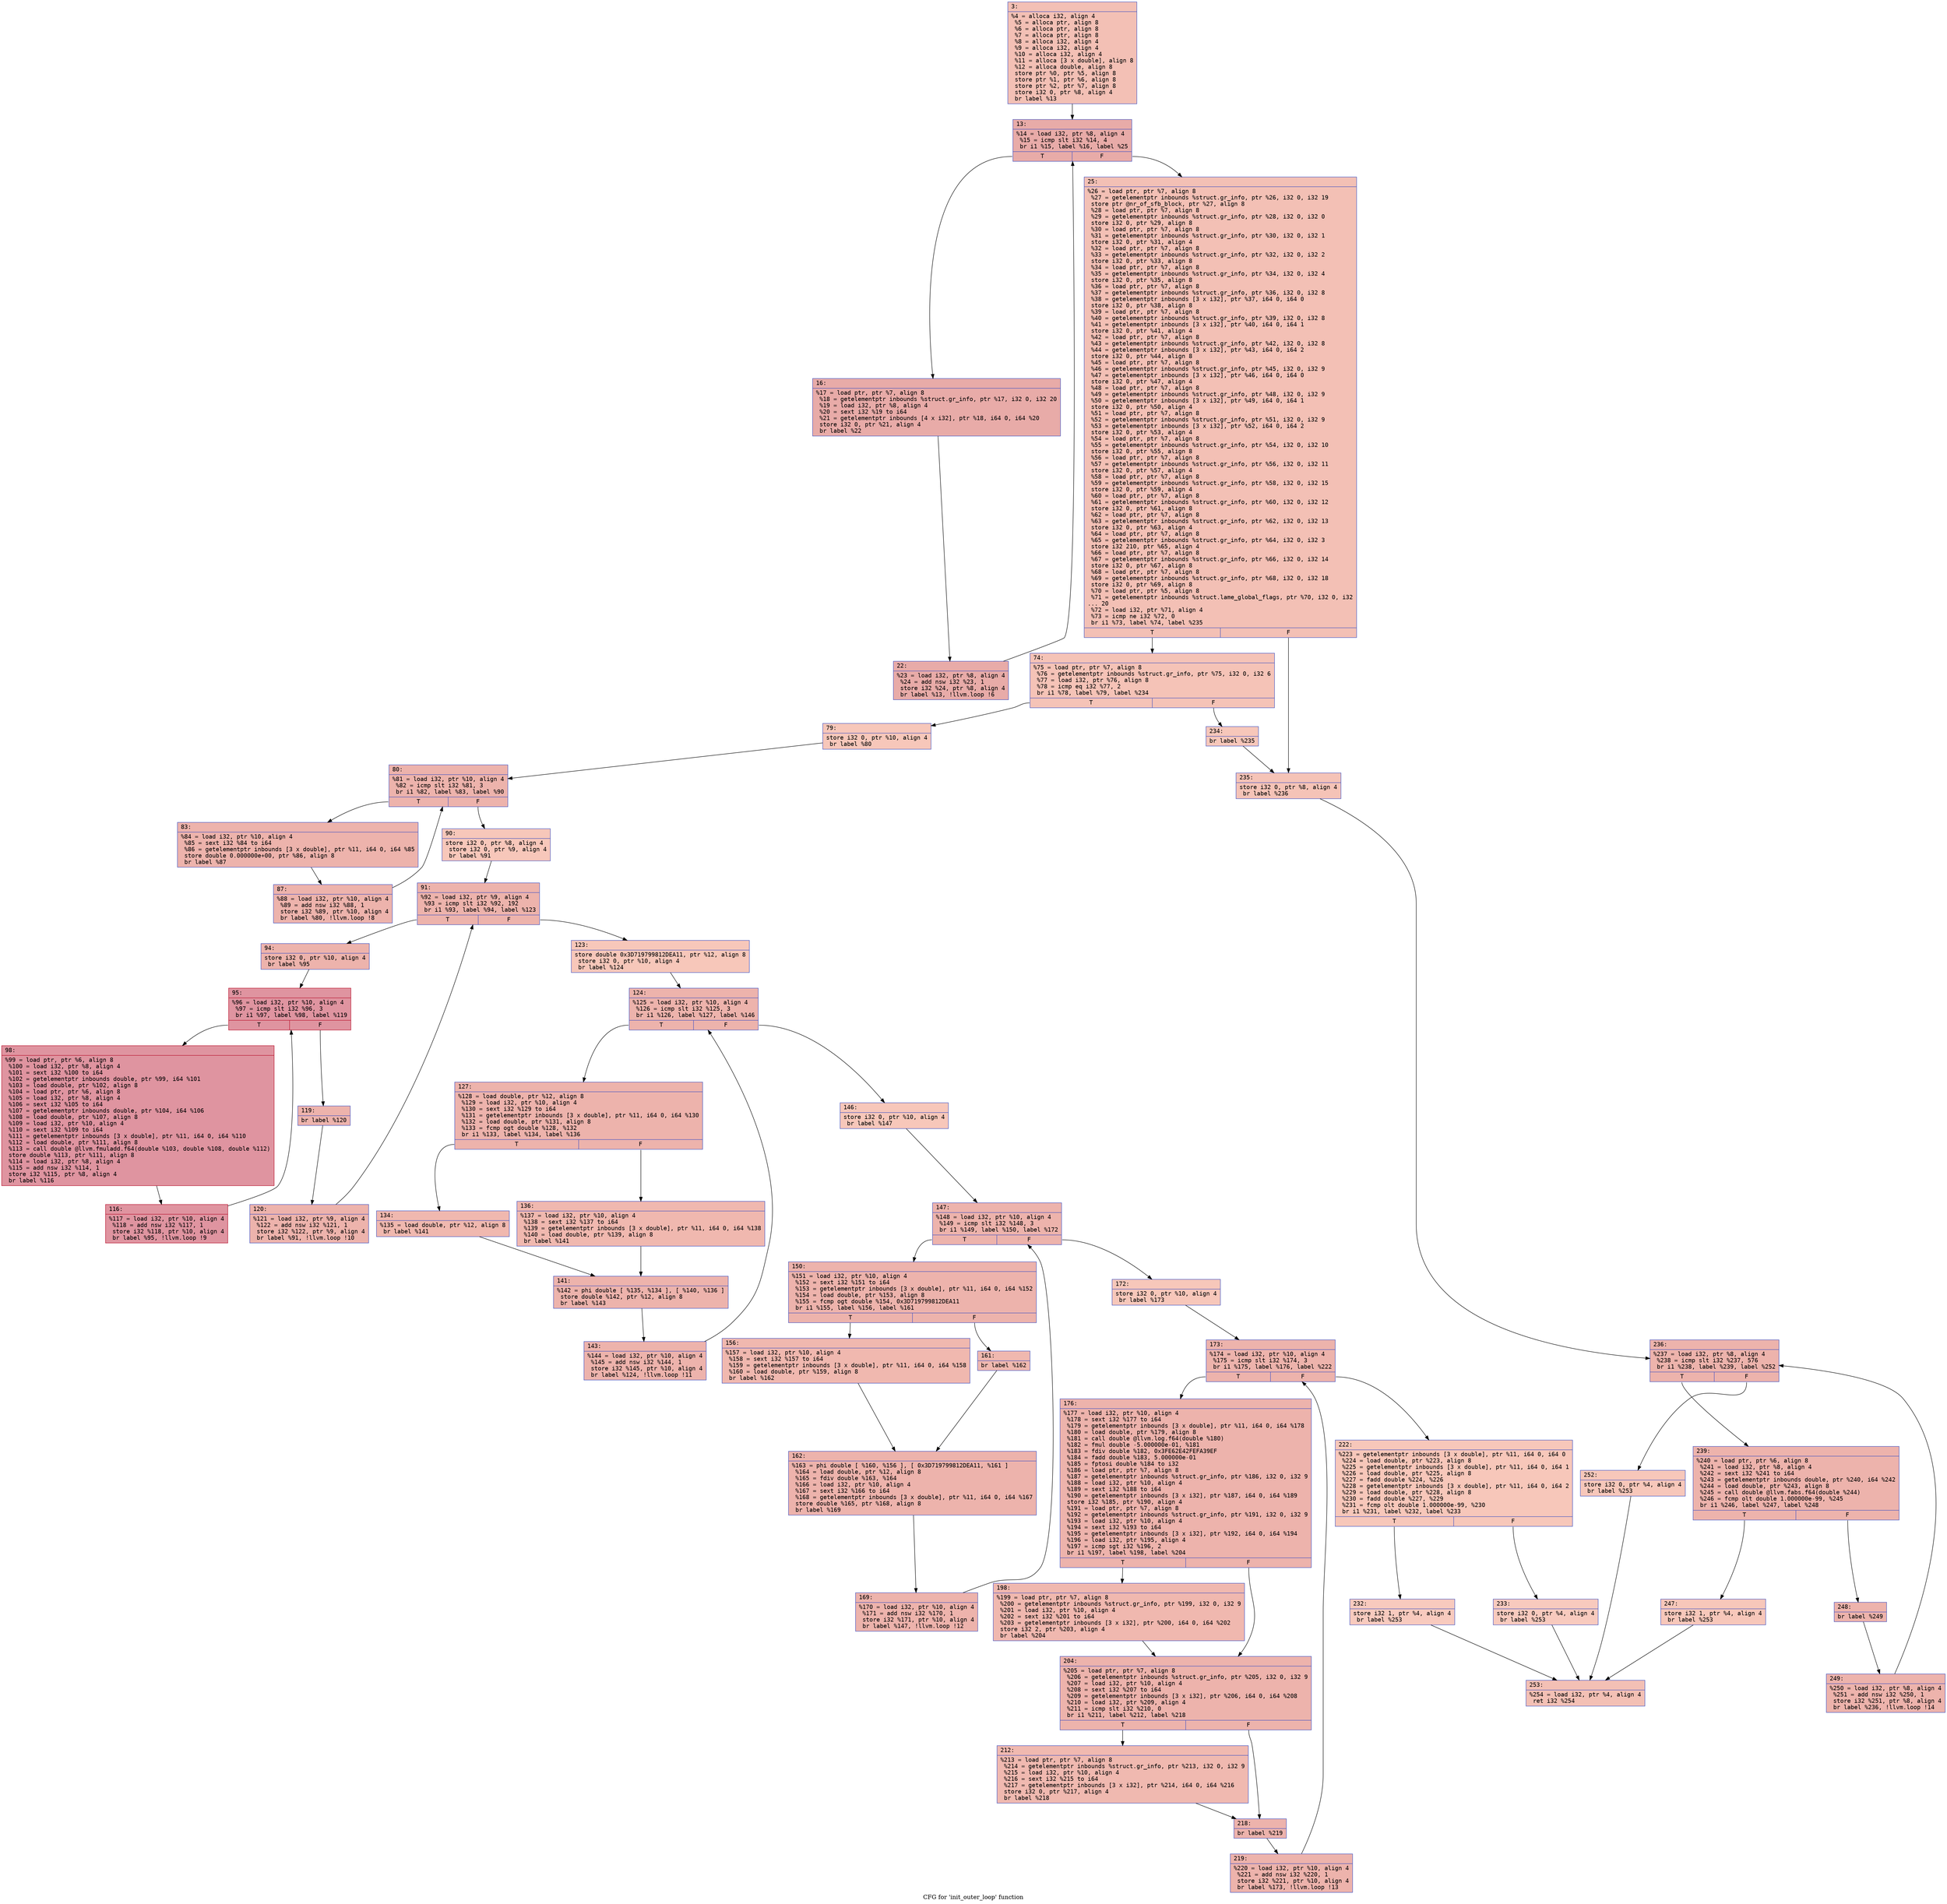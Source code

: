 digraph "CFG for 'init_outer_loop' function" {
	label="CFG for 'init_outer_loop' function";

	Node0x600000632940 [shape=record,color="#3d50c3ff", style=filled, fillcolor="#e5705870" fontname="Courier",label="{3:\l|  %4 = alloca i32, align 4\l  %5 = alloca ptr, align 8\l  %6 = alloca ptr, align 8\l  %7 = alloca ptr, align 8\l  %8 = alloca i32, align 4\l  %9 = alloca i32, align 4\l  %10 = alloca i32, align 4\l  %11 = alloca [3 x double], align 8\l  %12 = alloca double, align 8\l  store ptr %0, ptr %5, align 8\l  store ptr %1, ptr %6, align 8\l  store ptr %2, ptr %7, align 8\l  store i32 0, ptr %8, align 4\l  br label %13\l}"];
	Node0x600000632940 -> Node0x600000632990[tooltip="3 -> 13\nProbability 100.00%" ];
	Node0x600000632990 [shape=record,color="#3d50c3ff", style=filled, fillcolor="#cc403a70" fontname="Courier",label="{13:\l|  %14 = load i32, ptr %8, align 4\l  %15 = icmp slt i32 %14, 4\l  br i1 %15, label %16, label %25\l|{<s0>T|<s1>F}}"];
	Node0x600000632990:s0 -> Node0x6000006329e0[tooltip="13 -> 16\nProbability 96.88%" ];
	Node0x600000632990:s1 -> Node0x600000632a80[tooltip="13 -> 25\nProbability 3.12%" ];
	Node0x6000006329e0 [shape=record,color="#3d50c3ff", style=filled, fillcolor="#cc403a70" fontname="Courier",label="{16:\l|  %17 = load ptr, ptr %7, align 8\l  %18 = getelementptr inbounds %struct.gr_info, ptr %17, i32 0, i32 20\l  %19 = load i32, ptr %8, align 4\l  %20 = sext i32 %19 to i64\l  %21 = getelementptr inbounds [4 x i32], ptr %18, i64 0, i64 %20\l  store i32 0, ptr %21, align 4\l  br label %22\l}"];
	Node0x6000006329e0 -> Node0x600000632a30[tooltip="16 -> 22\nProbability 100.00%" ];
	Node0x600000632a30 [shape=record,color="#3d50c3ff", style=filled, fillcolor="#cc403a70" fontname="Courier",label="{22:\l|  %23 = load i32, ptr %8, align 4\l  %24 = add nsw i32 %23, 1\l  store i32 %24, ptr %8, align 4\l  br label %13, !llvm.loop !6\l}"];
	Node0x600000632a30 -> Node0x600000632990[tooltip="22 -> 13\nProbability 100.00%" ];
	Node0x600000632a80 [shape=record,color="#3d50c3ff", style=filled, fillcolor="#e5705870" fontname="Courier",label="{25:\l|  %26 = load ptr, ptr %7, align 8\l  %27 = getelementptr inbounds %struct.gr_info, ptr %26, i32 0, i32 19\l  store ptr @nr_of_sfb_block, ptr %27, align 8\l  %28 = load ptr, ptr %7, align 8\l  %29 = getelementptr inbounds %struct.gr_info, ptr %28, i32 0, i32 0\l  store i32 0, ptr %29, align 8\l  %30 = load ptr, ptr %7, align 8\l  %31 = getelementptr inbounds %struct.gr_info, ptr %30, i32 0, i32 1\l  store i32 0, ptr %31, align 4\l  %32 = load ptr, ptr %7, align 8\l  %33 = getelementptr inbounds %struct.gr_info, ptr %32, i32 0, i32 2\l  store i32 0, ptr %33, align 8\l  %34 = load ptr, ptr %7, align 8\l  %35 = getelementptr inbounds %struct.gr_info, ptr %34, i32 0, i32 4\l  store i32 0, ptr %35, align 8\l  %36 = load ptr, ptr %7, align 8\l  %37 = getelementptr inbounds %struct.gr_info, ptr %36, i32 0, i32 8\l  %38 = getelementptr inbounds [3 x i32], ptr %37, i64 0, i64 0\l  store i32 0, ptr %38, align 8\l  %39 = load ptr, ptr %7, align 8\l  %40 = getelementptr inbounds %struct.gr_info, ptr %39, i32 0, i32 8\l  %41 = getelementptr inbounds [3 x i32], ptr %40, i64 0, i64 1\l  store i32 0, ptr %41, align 4\l  %42 = load ptr, ptr %7, align 8\l  %43 = getelementptr inbounds %struct.gr_info, ptr %42, i32 0, i32 8\l  %44 = getelementptr inbounds [3 x i32], ptr %43, i64 0, i64 2\l  store i32 0, ptr %44, align 8\l  %45 = load ptr, ptr %7, align 8\l  %46 = getelementptr inbounds %struct.gr_info, ptr %45, i32 0, i32 9\l  %47 = getelementptr inbounds [3 x i32], ptr %46, i64 0, i64 0\l  store i32 0, ptr %47, align 4\l  %48 = load ptr, ptr %7, align 8\l  %49 = getelementptr inbounds %struct.gr_info, ptr %48, i32 0, i32 9\l  %50 = getelementptr inbounds [3 x i32], ptr %49, i64 0, i64 1\l  store i32 0, ptr %50, align 4\l  %51 = load ptr, ptr %7, align 8\l  %52 = getelementptr inbounds %struct.gr_info, ptr %51, i32 0, i32 9\l  %53 = getelementptr inbounds [3 x i32], ptr %52, i64 0, i64 2\l  store i32 0, ptr %53, align 4\l  %54 = load ptr, ptr %7, align 8\l  %55 = getelementptr inbounds %struct.gr_info, ptr %54, i32 0, i32 10\l  store i32 0, ptr %55, align 8\l  %56 = load ptr, ptr %7, align 8\l  %57 = getelementptr inbounds %struct.gr_info, ptr %56, i32 0, i32 11\l  store i32 0, ptr %57, align 4\l  %58 = load ptr, ptr %7, align 8\l  %59 = getelementptr inbounds %struct.gr_info, ptr %58, i32 0, i32 15\l  store i32 0, ptr %59, align 4\l  %60 = load ptr, ptr %7, align 8\l  %61 = getelementptr inbounds %struct.gr_info, ptr %60, i32 0, i32 12\l  store i32 0, ptr %61, align 8\l  %62 = load ptr, ptr %7, align 8\l  %63 = getelementptr inbounds %struct.gr_info, ptr %62, i32 0, i32 13\l  store i32 0, ptr %63, align 4\l  %64 = load ptr, ptr %7, align 8\l  %65 = getelementptr inbounds %struct.gr_info, ptr %64, i32 0, i32 3\l  store i32 210, ptr %65, align 4\l  %66 = load ptr, ptr %7, align 8\l  %67 = getelementptr inbounds %struct.gr_info, ptr %66, i32 0, i32 14\l  store i32 0, ptr %67, align 8\l  %68 = load ptr, ptr %7, align 8\l  %69 = getelementptr inbounds %struct.gr_info, ptr %68, i32 0, i32 18\l  store i32 0, ptr %69, align 8\l  %70 = load ptr, ptr %5, align 8\l  %71 = getelementptr inbounds %struct.lame_global_flags, ptr %70, i32 0, i32\l... 20\l  %72 = load i32, ptr %71, align 4\l  %73 = icmp ne i32 %72, 0\l  br i1 %73, label %74, label %235\l|{<s0>T|<s1>F}}"];
	Node0x600000632a80:s0 -> Node0x600000632ad0[tooltip="25 -> 74\nProbability 62.50%" ];
	Node0x600000632a80:s1 -> Node0x600000633700[tooltip="25 -> 235\nProbability 37.50%" ];
	Node0x600000632ad0 [shape=record,color="#3d50c3ff", style=filled, fillcolor="#e8765c70" fontname="Courier",label="{74:\l|  %75 = load ptr, ptr %7, align 8\l  %76 = getelementptr inbounds %struct.gr_info, ptr %75, i32 0, i32 6\l  %77 = load i32, ptr %76, align 8\l  %78 = icmp eq i32 %77, 2\l  br i1 %78, label %79, label %234\l|{<s0>T|<s1>F}}"];
	Node0x600000632ad0:s0 -> Node0x600000632b20[tooltip="74 -> 79\nProbability 50.00%" ];
	Node0x600000632ad0:s1 -> Node0x6000006336b0[tooltip="74 -> 234\nProbability 50.00%" ];
	Node0x600000632b20 [shape=record,color="#3d50c3ff", style=filled, fillcolor="#ec7f6370" fontname="Courier",label="{79:\l|  store i32 0, ptr %10, align 4\l  br label %80\l}"];
	Node0x600000632b20 -> Node0x600000632b70[tooltip="79 -> 80\nProbability 100.00%" ];
	Node0x600000632b70 [shape=record,color="#3d50c3ff", style=filled, fillcolor="#d6524470" fontname="Courier",label="{80:\l|  %81 = load i32, ptr %10, align 4\l  %82 = icmp slt i32 %81, 3\l  br i1 %82, label %83, label %90\l|{<s0>T|<s1>F}}"];
	Node0x600000632b70:s0 -> Node0x600000632bc0[tooltip="80 -> 83\nProbability 96.88%" ];
	Node0x600000632b70:s1 -> Node0x600000632c60[tooltip="80 -> 90\nProbability 3.12%" ];
	Node0x600000632bc0 [shape=record,color="#3d50c3ff", style=filled, fillcolor="#d6524470" fontname="Courier",label="{83:\l|  %84 = load i32, ptr %10, align 4\l  %85 = sext i32 %84 to i64\l  %86 = getelementptr inbounds [3 x double], ptr %11, i64 0, i64 %85\l  store double 0.000000e+00, ptr %86, align 8\l  br label %87\l}"];
	Node0x600000632bc0 -> Node0x600000632c10[tooltip="83 -> 87\nProbability 100.00%" ];
	Node0x600000632c10 [shape=record,color="#3d50c3ff", style=filled, fillcolor="#d6524470" fontname="Courier",label="{87:\l|  %88 = load i32, ptr %10, align 4\l  %89 = add nsw i32 %88, 1\l  store i32 %89, ptr %10, align 4\l  br label %80, !llvm.loop !8\l}"];
	Node0x600000632c10 -> Node0x600000632b70[tooltip="87 -> 80\nProbability 100.00%" ];
	Node0x600000632c60 [shape=record,color="#3d50c3ff", style=filled, fillcolor="#ec7f6370" fontname="Courier",label="{90:\l|  store i32 0, ptr %8, align 4\l  store i32 0, ptr %9, align 4\l  br label %91\l}"];
	Node0x600000632c60 -> Node0x600000632cb0[tooltip="90 -> 91\nProbability 100.00%" ];
	Node0x600000632cb0 [shape=record,color="#3d50c3ff", style=filled, fillcolor="#d6524470" fontname="Courier",label="{91:\l|  %92 = load i32, ptr %9, align 4\l  %93 = icmp slt i32 %92, 192\l  br i1 %93, label %94, label %123\l|{<s0>T|<s1>F}}"];
	Node0x600000632cb0:s0 -> Node0x600000632d00[tooltip="91 -> 94\nProbability 96.88%" ];
	Node0x600000632cb0:s1 -> Node0x600000632ee0[tooltip="91 -> 123\nProbability 3.12%" ];
	Node0x600000632d00 [shape=record,color="#3d50c3ff", style=filled, fillcolor="#d6524470" fontname="Courier",label="{94:\l|  store i32 0, ptr %10, align 4\l  br label %95\l}"];
	Node0x600000632d00 -> Node0x600000632d50[tooltip="94 -> 95\nProbability 100.00%" ];
	Node0x600000632d50 [shape=record,color="#b70d28ff", style=filled, fillcolor="#b70d2870" fontname="Courier",label="{95:\l|  %96 = load i32, ptr %10, align 4\l  %97 = icmp slt i32 %96, 3\l  br i1 %97, label %98, label %119\l|{<s0>T|<s1>F}}"];
	Node0x600000632d50:s0 -> Node0x600000632da0[tooltip="95 -> 98\nProbability 96.88%" ];
	Node0x600000632d50:s1 -> Node0x600000632e40[tooltip="95 -> 119\nProbability 3.12%" ];
	Node0x600000632da0 [shape=record,color="#b70d28ff", style=filled, fillcolor="#b70d2870" fontname="Courier",label="{98:\l|  %99 = load ptr, ptr %6, align 8\l  %100 = load i32, ptr %8, align 4\l  %101 = sext i32 %100 to i64\l  %102 = getelementptr inbounds double, ptr %99, i64 %101\l  %103 = load double, ptr %102, align 8\l  %104 = load ptr, ptr %6, align 8\l  %105 = load i32, ptr %8, align 4\l  %106 = sext i32 %105 to i64\l  %107 = getelementptr inbounds double, ptr %104, i64 %106\l  %108 = load double, ptr %107, align 8\l  %109 = load i32, ptr %10, align 4\l  %110 = sext i32 %109 to i64\l  %111 = getelementptr inbounds [3 x double], ptr %11, i64 0, i64 %110\l  %112 = load double, ptr %111, align 8\l  %113 = call double @llvm.fmuladd.f64(double %103, double %108, double %112)\l  store double %113, ptr %111, align 8\l  %114 = load i32, ptr %8, align 4\l  %115 = add nsw i32 %114, 1\l  store i32 %115, ptr %8, align 4\l  br label %116\l}"];
	Node0x600000632da0 -> Node0x600000632df0[tooltip="98 -> 116\nProbability 100.00%" ];
	Node0x600000632df0 [shape=record,color="#b70d28ff", style=filled, fillcolor="#b70d2870" fontname="Courier",label="{116:\l|  %117 = load i32, ptr %10, align 4\l  %118 = add nsw i32 %117, 1\l  store i32 %118, ptr %10, align 4\l  br label %95, !llvm.loop !9\l}"];
	Node0x600000632df0 -> Node0x600000632d50[tooltip="116 -> 95\nProbability 100.00%" ];
	Node0x600000632e40 [shape=record,color="#3d50c3ff", style=filled, fillcolor="#d6524470" fontname="Courier",label="{119:\l|  br label %120\l}"];
	Node0x600000632e40 -> Node0x600000632e90[tooltip="119 -> 120\nProbability 100.00%" ];
	Node0x600000632e90 [shape=record,color="#3d50c3ff", style=filled, fillcolor="#d6524470" fontname="Courier",label="{120:\l|  %121 = load i32, ptr %9, align 4\l  %122 = add nsw i32 %121, 1\l  store i32 %122, ptr %9, align 4\l  br label %91, !llvm.loop !10\l}"];
	Node0x600000632e90 -> Node0x600000632cb0[tooltip="120 -> 91\nProbability 100.00%" ];
	Node0x600000632ee0 [shape=record,color="#3d50c3ff", style=filled, fillcolor="#ec7f6370" fontname="Courier",label="{123:\l|  store double 0x3D719799812DEA11, ptr %12, align 8\l  store i32 0, ptr %10, align 4\l  br label %124\l}"];
	Node0x600000632ee0 -> Node0x600000632f30[tooltip="123 -> 124\nProbability 100.00%" ];
	Node0x600000632f30 [shape=record,color="#3d50c3ff", style=filled, fillcolor="#d6524470" fontname="Courier",label="{124:\l|  %125 = load i32, ptr %10, align 4\l  %126 = icmp slt i32 %125, 3\l  br i1 %126, label %127, label %146\l|{<s0>T|<s1>F}}"];
	Node0x600000632f30:s0 -> Node0x600000632f80[tooltip="124 -> 127\nProbability 96.88%" ];
	Node0x600000632f30:s1 -> Node0x600000633110[tooltip="124 -> 146\nProbability 3.12%" ];
	Node0x600000632f80 [shape=record,color="#3d50c3ff", style=filled, fillcolor="#d6524470" fontname="Courier",label="{127:\l|  %128 = load double, ptr %12, align 8\l  %129 = load i32, ptr %10, align 4\l  %130 = sext i32 %129 to i64\l  %131 = getelementptr inbounds [3 x double], ptr %11, i64 0, i64 %130\l  %132 = load double, ptr %131, align 8\l  %133 = fcmp ogt double %128, %132\l  br i1 %133, label %134, label %136\l|{<s0>T|<s1>F}}"];
	Node0x600000632f80:s0 -> Node0x600000632fd0[tooltip="127 -> 134\nProbability 50.00%" ];
	Node0x600000632f80:s1 -> Node0x600000633020[tooltip="127 -> 136\nProbability 50.00%" ];
	Node0x600000632fd0 [shape=record,color="#3d50c3ff", style=filled, fillcolor="#dc5d4a70" fontname="Courier",label="{134:\l|  %135 = load double, ptr %12, align 8\l  br label %141\l}"];
	Node0x600000632fd0 -> Node0x600000633070[tooltip="134 -> 141\nProbability 100.00%" ];
	Node0x600000633020 [shape=record,color="#3d50c3ff", style=filled, fillcolor="#dc5d4a70" fontname="Courier",label="{136:\l|  %137 = load i32, ptr %10, align 4\l  %138 = sext i32 %137 to i64\l  %139 = getelementptr inbounds [3 x double], ptr %11, i64 0, i64 %138\l  %140 = load double, ptr %139, align 8\l  br label %141\l}"];
	Node0x600000633020 -> Node0x600000633070[tooltip="136 -> 141\nProbability 100.00%" ];
	Node0x600000633070 [shape=record,color="#3d50c3ff", style=filled, fillcolor="#d6524470" fontname="Courier",label="{141:\l|  %142 = phi double [ %135, %134 ], [ %140, %136 ]\l  store double %142, ptr %12, align 8\l  br label %143\l}"];
	Node0x600000633070 -> Node0x6000006330c0[tooltip="141 -> 143\nProbability 100.00%" ];
	Node0x6000006330c0 [shape=record,color="#3d50c3ff", style=filled, fillcolor="#d6524470" fontname="Courier",label="{143:\l|  %144 = load i32, ptr %10, align 4\l  %145 = add nsw i32 %144, 1\l  store i32 %145, ptr %10, align 4\l  br label %124, !llvm.loop !11\l}"];
	Node0x6000006330c0 -> Node0x600000632f30[tooltip="143 -> 124\nProbability 100.00%" ];
	Node0x600000633110 [shape=record,color="#3d50c3ff", style=filled, fillcolor="#ec7f6370" fontname="Courier",label="{146:\l|  store i32 0, ptr %10, align 4\l  br label %147\l}"];
	Node0x600000633110 -> Node0x600000633160[tooltip="146 -> 147\nProbability 100.00%" ];
	Node0x600000633160 [shape=record,color="#3d50c3ff", style=filled, fillcolor="#d6524470" fontname="Courier",label="{147:\l|  %148 = load i32, ptr %10, align 4\l  %149 = icmp slt i32 %148, 3\l  br i1 %149, label %150, label %172\l|{<s0>T|<s1>F}}"];
	Node0x600000633160:s0 -> Node0x6000006331b0[tooltip="147 -> 150\nProbability 96.88%" ];
	Node0x600000633160:s1 -> Node0x600000633340[tooltip="147 -> 172\nProbability 3.12%" ];
	Node0x6000006331b0 [shape=record,color="#3d50c3ff", style=filled, fillcolor="#d6524470" fontname="Courier",label="{150:\l|  %151 = load i32, ptr %10, align 4\l  %152 = sext i32 %151 to i64\l  %153 = getelementptr inbounds [3 x double], ptr %11, i64 0, i64 %152\l  %154 = load double, ptr %153, align 8\l  %155 = fcmp ogt double %154, 0x3D719799812DEA11\l  br i1 %155, label %156, label %161\l|{<s0>T|<s1>F}}"];
	Node0x6000006331b0:s0 -> Node0x600000633200[tooltip="150 -> 156\nProbability 50.00%" ];
	Node0x6000006331b0:s1 -> Node0x600000633250[tooltip="150 -> 161\nProbability 50.00%" ];
	Node0x600000633200 [shape=record,color="#3d50c3ff", style=filled, fillcolor="#dc5d4a70" fontname="Courier",label="{156:\l|  %157 = load i32, ptr %10, align 4\l  %158 = sext i32 %157 to i64\l  %159 = getelementptr inbounds [3 x double], ptr %11, i64 0, i64 %158\l  %160 = load double, ptr %159, align 8\l  br label %162\l}"];
	Node0x600000633200 -> Node0x6000006332a0[tooltip="156 -> 162\nProbability 100.00%" ];
	Node0x600000633250 [shape=record,color="#3d50c3ff", style=filled, fillcolor="#dc5d4a70" fontname="Courier",label="{161:\l|  br label %162\l}"];
	Node0x600000633250 -> Node0x6000006332a0[tooltip="161 -> 162\nProbability 100.00%" ];
	Node0x6000006332a0 [shape=record,color="#3d50c3ff", style=filled, fillcolor="#d6524470" fontname="Courier",label="{162:\l|  %163 = phi double [ %160, %156 ], [ 0x3D719799812DEA11, %161 ]\l  %164 = load double, ptr %12, align 8\l  %165 = fdiv double %163, %164\l  %166 = load i32, ptr %10, align 4\l  %167 = sext i32 %166 to i64\l  %168 = getelementptr inbounds [3 x double], ptr %11, i64 0, i64 %167\l  store double %165, ptr %168, align 8\l  br label %169\l}"];
	Node0x6000006332a0 -> Node0x6000006332f0[tooltip="162 -> 169\nProbability 100.00%" ];
	Node0x6000006332f0 [shape=record,color="#3d50c3ff", style=filled, fillcolor="#d6524470" fontname="Courier",label="{169:\l|  %170 = load i32, ptr %10, align 4\l  %171 = add nsw i32 %170, 1\l  store i32 %171, ptr %10, align 4\l  br label %147, !llvm.loop !12\l}"];
	Node0x6000006332f0 -> Node0x600000633160[tooltip="169 -> 147\nProbability 100.00%" ];
	Node0x600000633340 [shape=record,color="#3d50c3ff", style=filled, fillcolor="#ec7f6370" fontname="Courier",label="{172:\l|  store i32 0, ptr %10, align 4\l  br label %173\l}"];
	Node0x600000633340 -> Node0x600000633390[tooltip="172 -> 173\nProbability 100.00%" ];
	Node0x600000633390 [shape=record,color="#3d50c3ff", style=filled, fillcolor="#d6524470" fontname="Courier",label="{173:\l|  %174 = load i32, ptr %10, align 4\l  %175 = icmp slt i32 %174, 3\l  br i1 %175, label %176, label %222\l|{<s0>T|<s1>F}}"];
	Node0x600000633390:s0 -> Node0x6000006333e0[tooltip="173 -> 176\nProbability 96.88%" ];
	Node0x600000633390:s1 -> Node0x6000006335c0[tooltip="173 -> 222\nProbability 3.12%" ];
	Node0x6000006333e0 [shape=record,color="#3d50c3ff", style=filled, fillcolor="#d6524470" fontname="Courier",label="{176:\l|  %177 = load i32, ptr %10, align 4\l  %178 = sext i32 %177 to i64\l  %179 = getelementptr inbounds [3 x double], ptr %11, i64 0, i64 %178\l  %180 = load double, ptr %179, align 8\l  %181 = call double @llvm.log.f64(double %180)\l  %182 = fmul double -5.000000e-01, %181\l  %183 = fdiv double %182, 0x3FE62E42FEFA39EF\l  %184 = fadd double %183, 5.000000e-01\l  %185 = fptosi double %184 to i32\l  %186 = load ptr, ptr %7, align 8\l  %187 = getelementptr inbounds %struct.gr_info, ptr %186, i32 0, i32 9\l  %188 = load i32, ptr %10, align 4\l  %189 = sext i32 %188 to i64\l  %190 = getelementptr inbounds [3 x i32], ptr %187, i64 0, i64 %189\l  store i32 %185, ptr %190, align 4\l  %191 = load ptr, ptr %7, align 8\l  %192 = getelementptr inbounds %struct.gr_info, ptr %191, i32 0, i32 9\l  %193 = load i32, ptr %10, align 4\l  %194 = sext i32 %193 to i64\l  %195 = getelementptr inbounds [3 x i32], ptr %192, i64 0, i64 %194\l  %196 = load i32, ptr %195, align 4\l  %197 = icmp sgt i32 %196, 2\l  br i1 %197, label %198, label %204\l|{<s0>T|<s1>F}}"];
	Node0x6000006333e0:s0 -> Node0x600000633430[tooltip="176 -> 198\nProbability 50.00%" ];
	Node0x6000006333e0:s1 -> Node0x600000633480[tooltip="176 -> 204\nProbability 50.00%" ];
	Node0x600000633430 [shape=record,color="#3d50c3ff", style=filled, fillcolor="#dc5d4a70" fontname="Courier",label="{198:\l|  %199 = load ptr, ptr %7, align 8\l  %200 = getelementptr inbounds %struct.gr_info, ptr %199, i32 0, i32 9\l  %201 = load i32, ptr %10, align 4\l  %202 = sext i32 %201 to i64\l  %203 = getelementptr inbounds [3 x i32], ptr %200, i64 0, i64 %202\l  store i32 2, ptr %203, align 4\l  br label %204\l}"];
	Node0x600000633430 -> Node0x600000633480[tooltip="198 -> 204\nProbability 100.00%" ];
	Node0x600000633480 [shape=record,color="#3d50c3ff", style=filled, fillcolor="#d6524470" fontname="Courier",label="{204:\l|  %205 = load ptr, ptr %7, align 8\l  %206 = getelementptr inbounds %struct.gr_info, ptr %205, i32 0, i32 9\l  %207 = load i32, ptr %10, align 4\l  %208 = sext i32 %207 to i64\l  %209 = getelementptr inbounds [3 x i32], ptr %206, i64 0, i64 %208\l  %210 = load i32, ptr %209, align 4\l  %211 = icmp slt i32 %210, 0\l  br i1 %211, label %212, label %218\l|{<s0>T|<s1>F}}"];
	Node0x600000633480:s0 -> Node0x6000006334d0[tooltip="204 -> 212\nProbability 37.50%" ];
	Node0x600000633480:s1 -> Node0x600000633520[tooltip="204 -> 218\nProbability 62.50%" ];
	Node0x6000006334d0 [shape=record,color="#3d50c3ff", style=filled, fillcolor="#de614d70" fontname="Courier",label="{212:\l|  %213 = load ptr, ptr %7, align 8\l  %214 = getelementptr inbounds %struct.gr_info, ptr %213, i32 0, i32 9\l  %215 = load i32, ptr %10, align 4\l  %216 = sext i32 %215 to i64\l  %217 = getelementptr inbounds [3 x i32], ptr %214, i64 0, i64 %216\l  store i32 0, ptr %217, align 4\l  br label %218\l}"];
	Node0x6000006334d0 -> Node0x600000633520[tooltip="212 -> 218\nProbability 100.00%" ];
	Node0x600000633520 [shape=record,color="#3d50c3ff", style=filled, fillcolor="#d6524470" fontname="Courier",label="{218:\l|  br label %219\l}"];
	Node0x600000633520 -> Node0x600000633570[tooltip="218 -> 219\nProbability 100.00%" ];
	Node0x600000633570 [shape=record,color="#3d50c3ff", style=filled, fillcolor="#d6524470" fontname="Courier",label="{219:\l|  %220 = load i32, ptr %10, align 4\l  %221 = add nsw i32 %220, 1\l  store i32 %221, ptr %10, align 4\l  br label %173, !llvm.loop !13\l}"];
	Node0x600000633570 -> Node0x600000633390[tooltip="219 -> 173\nProbability 100.00%" ];
	Node0x6000006335c0 [shape=record,color="#3d50c3ff", style=filled, fillcolor="#ec7f6370" fontname="Courier",label="{222:\l|  %223 = getelementptr inbounds [3 x double], ptr %11, i64 0, i64 0\l  %224 = load double, ptr %223, align 8\l  %225 = getelementptr inbounds [3 x double], ptr %11, i64 0, i64 1\l  %226 = load double, ptr %225, align 8\l  %227 = fadd double %224, %226\l  %228 = getelementptr inbounds [3 x double], ptr %11, i64 0, i64 2\l  %229 = load double, ptr %228, align 8\l  %230 = fadd double %227, %229\l  %231 = fcmp olt double 1.000000e-99, %230\l  br i1 %231, label %232, label %233\l|{<s0>T|<s1>F}}"];
	Node0x6000006335c0:s0 -> Node0x600000633610[tooltip="222 -> 232\nProbability 50.00%" ];
	Node0x6000006335c0:s1 -> Node0x600000633660[tooltip="222 -> 233\nProbability 50.00%" ];
	Node0x600000633610 [shape=record,color="#3d50c3ff", style=filled, fillcolor="#ef886b70" fontname="Courier",label="{232:\l|  store i32 1, ptr %4, align 4\l  br label %253\l}"];
	Node0x600000633610 -> Node0x600000633930[tooltip="232 -> 253\nProbability 100.00%" ];
	Node0x600000633660 [shape=record,color="#3d50c3ff", style=filled, fillcolor="#ef886b70" fontname="Courier",label="{233:\l|  store i32 0, ptr %4, align 4\l  br label %253\l}"];
	Node0x600000633660 -> Node0x600000633930[tooltip="233 -> 253\nProbability 100.00%" ];
	Node0x6000006336b0 [shape=record,color="#3d50c3ff", style=filled, fillcolor="#ec7f6370" fontname="Courier",label="{234:\l|  br label %235\l}"];
	Node0x6000006336b0 -> Node0x600000633700[tooltip="234 -> 235\nProbability 100.00%" ];
	Node0x600000633700 [shape=record,color="#3d50c3ff", style=filled, fillcolor="#e8765c70" fontname="Courier",label="{235:\l|  store i32 0, ptr %8, align 4\l  br label %236\l}"];
	Node0x600000633700 -> Node0x600000633750[tooltip="235 -> 236\nProbability 100.00%" ];
	Node0x600000633750 [shape=record,color="#3d50c3ff", style=filled, fillcolor="#d6524470" fontname="Courier",label="{236:\l|  %237 = load i32, ptr %8, align 4\l  %238 = icmp slt i32 %237, 576\l  br i1 %238, label %239, label %252\l|{<s0>T|<s1>F}}"];
	Node0x600000633750:s0 -> Node0x6000006337a0[tooltip="236 -> 239\nProbability 96.88%" ];
	Node0x600000633750:s1 -> Node0x6000006338e0[tooltip="236 -> 252\nProbability 3.12%" ];
	Node0x6000006337a0 [shape=record,color="#3d50c3ff", style=filled, fillcolor="#d6524470" fontname="Courier",label="{239:\l|  %240 = load ptr, ptr %6, align 8\l  %241 = load i32, ptr %8, align 4\l  %242 = sext i32 %241 to i64\l  %243 = getelementptr inbounds double, ptr %240, i64 %242\l  %244 = load double, ptr %243, align 8\l  %245 = call double @llvm.fabs.f64(double %244)\l  %246 = fcmp olt double 1.000000e-99, %245\l  br i1 %246, label %247, label %248\l|{<s0>T|<s1>F}}"];
	Node0x6000006337a0:s0 -> Node0x6000006337f0[tooltip="239 -> 247\nProbability 3.12%" ];
	Node0x6000006337a0:s1 -> Node0x600000633840[tooltip="239 -> 248\nProbability 96.88%" ];
	Node0x6000006337f0 [shape=record,color="#3d50c3ff", style=filled, fillcolor="#ec7f6370" fontname="Courier",label="{247:\l|  store i32 1, ptr %4, align 4\l  br label %253\l}"];
	Node0x6000006337f0 -> Node0x600000633930[tooltip="247 -> 253\nProbability 100.00%" ];
	Node0x600000633840 [shape=record,color="#3d50c3ff", style=filled, fillcolor="#d6524470" fontname="Courier",label="{248:\l|  br label %249\l}"];
	Node0x600000633840 -> Node0x600000633890[tooltip="248 -> 249\nProbability 100.00%" ];
	Node0x600000633890 [shape=record,color="#3d50c3ff", style=filled, fillcolor="#d6524470" fontname="Courier",label="{249:\l|  %250 = load i32, ptr %8, align 4\l  %251 = add nsw i32 %250, 1\l  store i32 %251, ptr %8, align 4\l  br label %236, !llvm.loop !14\l}"];
	Node0x600000633890 -> Node0x600000633750[tooltip="249 -> 236\nProbability 100.00%" ];
	Node0x6000006338e0 [shape=record,color="#3d50c3ff", style=filled, fillcolor="#ec7f6370" fontname="Courier",label="{252:\l|  store i32 0, ptr %4, align 4\l  br label %253\l}"];
	Node0x6000006338e0 -> Node0x600000633930[tooltip="252 -> 253\nProbability 100.00%" ];
	Node0x600000633930 [shape=record,color="#3d50c3ff", style=filled, fillcolor="#e5705870" fontname="Courier",label="{253:\l|  %254 = load i32, ptr %4, align 4\l  ret i32 %254\l}"];
}
